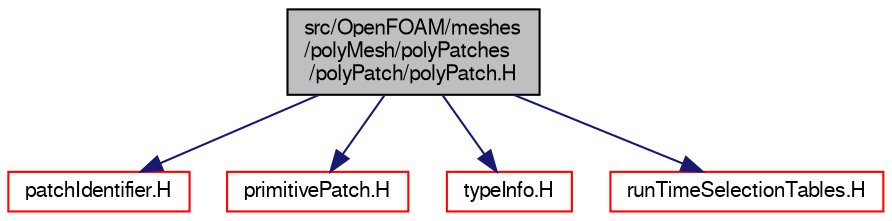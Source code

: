 digraph "src/OpenFOAM/meshes/polyMesh/polyPatches/polyPatch/polyPatch.H"
{
  bgcolor="transparent";
  edge [fontname="FreeSans",fontsize="10",labelfontname="FreeSans",labelfontsize="10"];
  node [fontname="FreeSans",fontsize="10",shape=record];
  Node0 [label="src/OpenFOAM/meshes\l/polyMesh/polyPatches\l/polyPatch/polyPatch.H",height=0.2,width=0.4,color="black", fillcolor="grey75", style="filled", fontcolor="black"];
  Node0 -> Node1 [color="midnightblue",fontsize="10",style="solid",fontname="FreeSans"];
  Node1 [label="patchIdentifier.H",height=0.2,width=0.4,color="red",URL="$a11141.html"];
  Node0 -> Node50 [color="midnightblue",fontsize="10",style="solid",fontname="FreeSans"];
  Node50 [label="primitivePatch.H",height=0.2,width=0.4,color="red",URL="$a11999.html"];
  Node0 -> Node124 [color="midnightblue",fontsize="10",style="solid",fontname="FreeSans"];
  Node124 [label="typeInfo.H",height=0.2,width=0.4,color="red",URL="$a09341.html"];
  Node0 -> Node125 [color="midnightblue",fontsize="10",style="solid",fontname="FreeSans"];
  Node125 [label="runTimeSelectionTables.H",height=0.2,width=0.4,color="red",URL="$a09266.html",tooltip="Macros to ease declaration of run-time selection tables. "];
}

